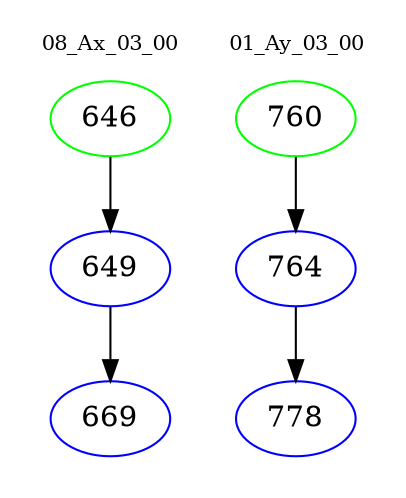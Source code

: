 digraph{
subgraph cluster_0 {
color = white
label = "08_Ax_03_00";
fontsize=10;
T0_646 [label="646", color="green"]
T0_646 -> T0_649 [color="black"]
T0_649 [label="649", color="blue"]
T0_649 -> T0_669 [color="black"]
T0_669 [label="669", color="blue"]
}
subgraph cluster_1 {
color = white
label = "01_Ay_03_00";
fontsize=10;
T1_760 [label="760", color="green"]
T1_760 -> T1_764 [color="black"]
T1_764 [label="764", color="blue"]
T1_764 -> T1_778 [color="black"]
T1_778 [label="778", color="blue"]
}
}
